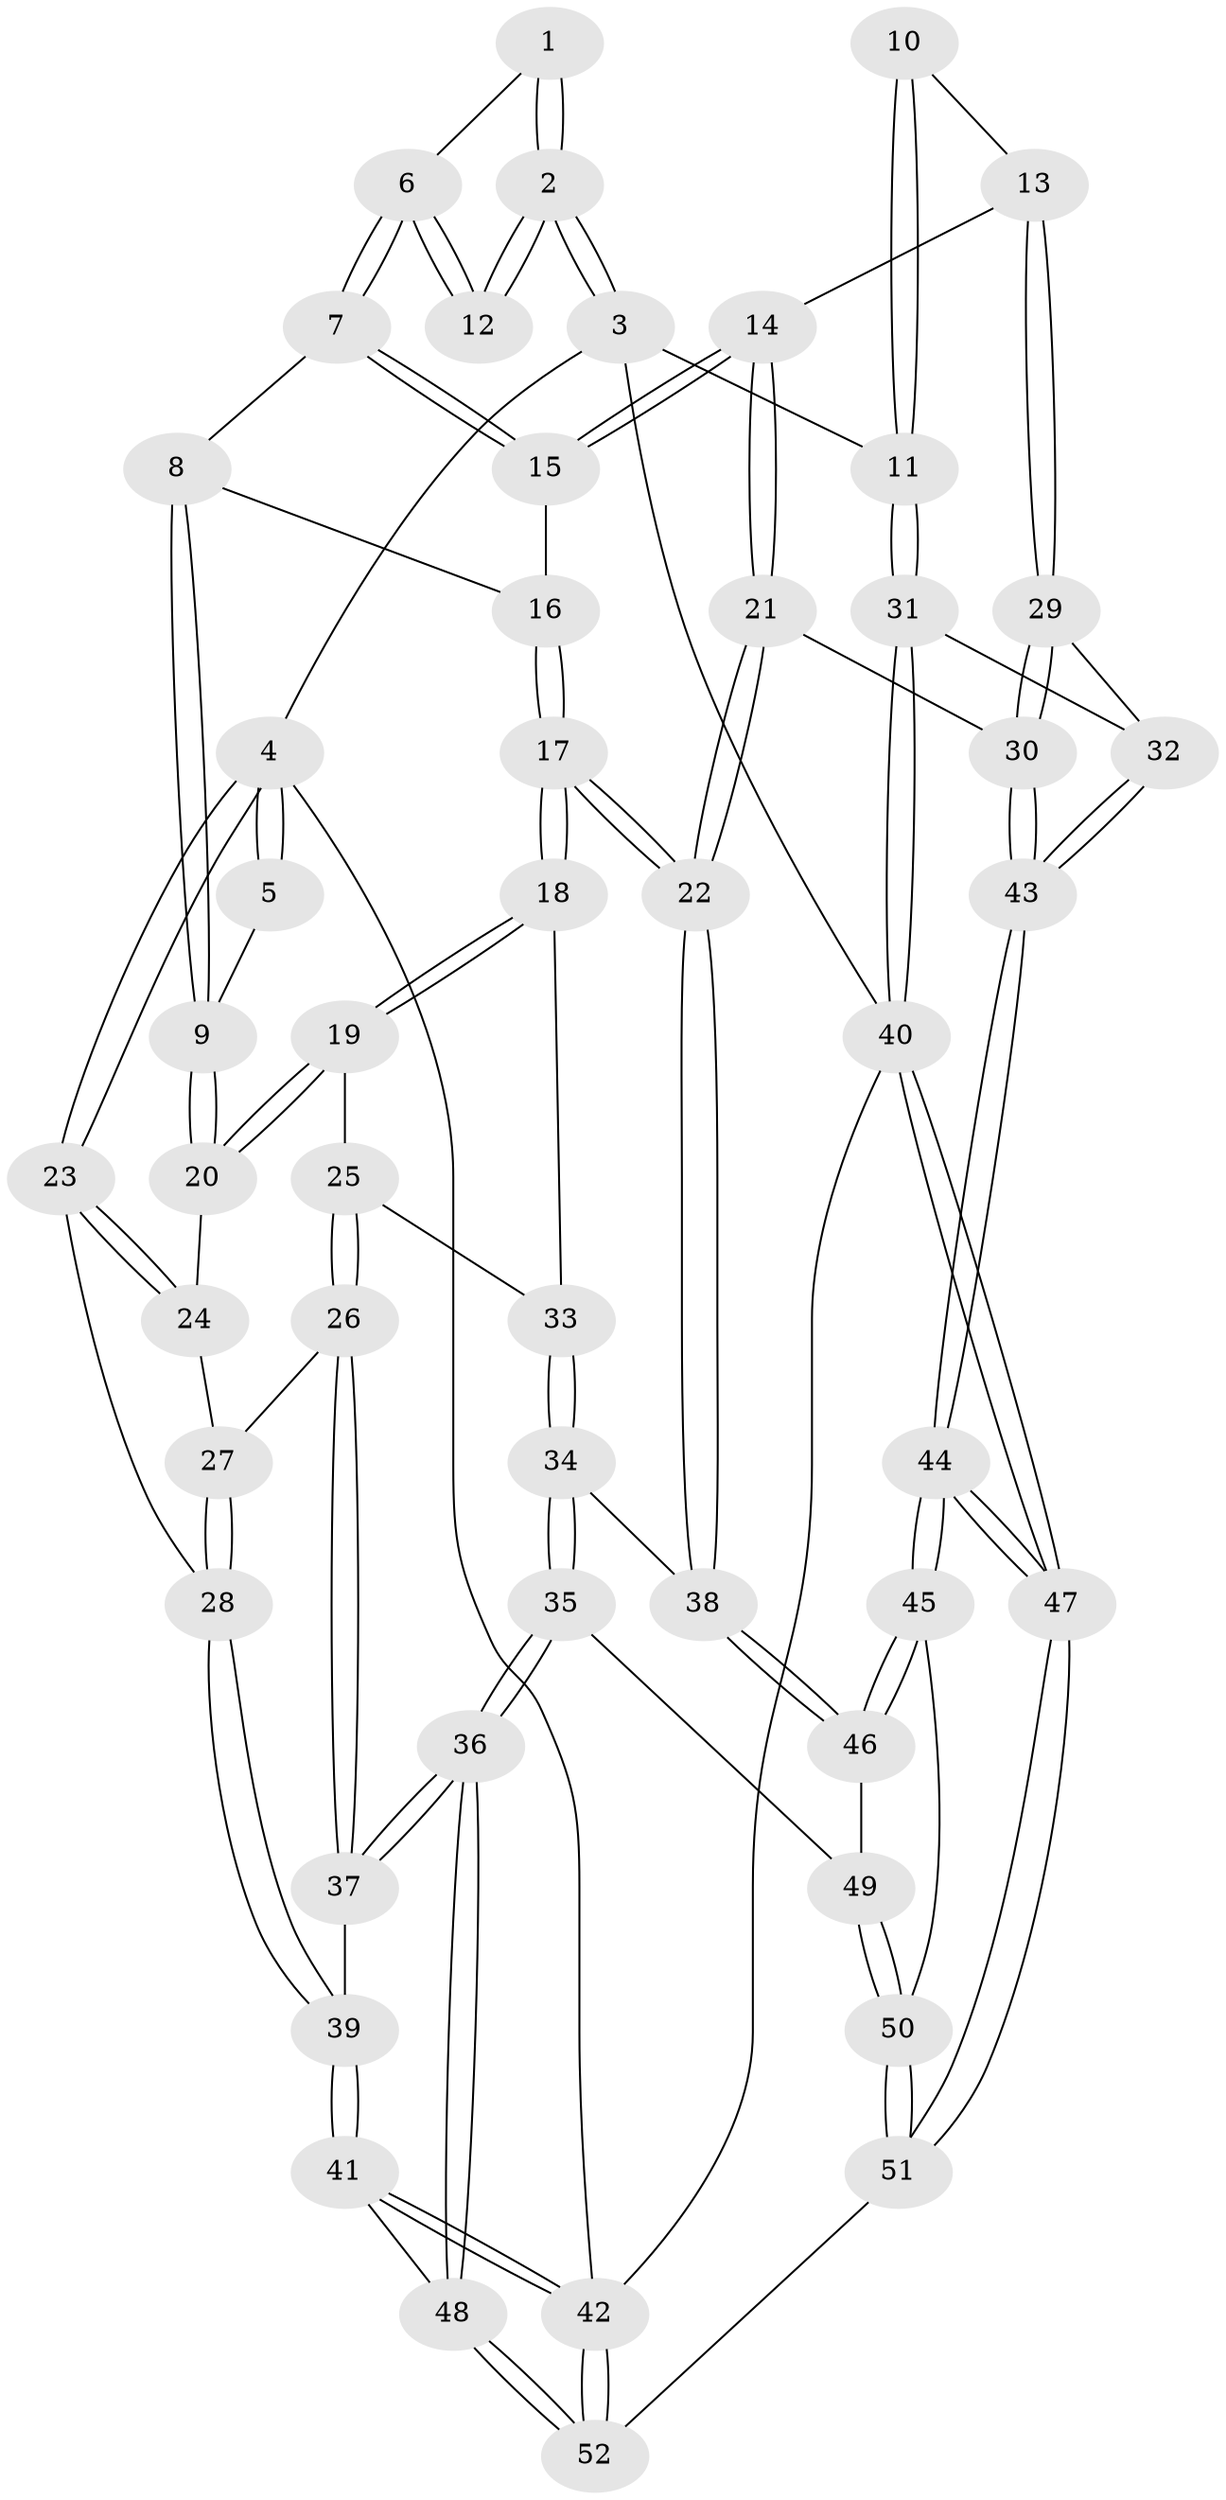 // Generated by graph-tools (version 1.1) at 2025/11/02/27/25 16:11:56]
// undirected, 52 vertices, 127 edges
graph export_dot {
graph [start="1"]
  node [color=gray90,style=filled];
  1 [pos="+0.5425275301169078+0"];
  2 [pos="+1+0"];
  3 [pos="+1+0"];
  4 [pos="+0+0"];
  5 [pos="+0.49226165977728387+0"];
  6 [pos="+0.7346463549329861+0.2571168162284577"];
  7 [pos="+0.725721458969374+0.26995635081300834"];
  8 [pos="+0.5267138677586284+0.24111637617620083"];
  9 [pos="+0.36644703267383366+0.18310594359263727"];
  10 [pos="+0.8652475129527502+0.30604375696188735"];
  11 [pos="+1+0.39607662211349376"];
  12 [pos="+0.7916405179262739+0.24693788912794473"];
  13 [pos="+0.8007602315520593+0.4481871025508681"];
  14 [pos="+0.7500974458358209+0.3796295160618774"];
  15 [pos="+0.7207792854293861+0.28434363401124574"];
  16 [pos="+0.6394594500655756+0.3458610878086565"];
  17 [pos="+0.5217389729973456+0.4946665926204804"];
  18 [pos="+0.44575515773894436+0.39562420357716693"];
  19 [pos="+0.4358648401843741+0.37720902099171805"];
  20 [pos="+0.3562808460768901+0.1973775523683873"];
  21 [pos="+0.5593827370988227+0.5171820090897279"];
  22 [pos="+0.5264975815170893+0.511089423169495"];
  23 [pos="+0+0.1292757905012497"];
  24 [pos="+0.316793747247424+0.20861585531268842"];
  25 [pos="+0.24285593196432959+0.47782246622399865"];
  26 [pos="+0.21218396454453758+0.47118445870736986"];
  27 [pos="+0.19410073269603+0.4179018414897451"];
  28 [pos="+0+0.41873583930927305"];
  29 [pos="+0.8103297897034814+0.47417904968017094"];
  30 [pos="+0.6723062236690823+0.553422671190264"];
  31 [pos="+1+0.4895823694088519"];
  32 [pos="+0.9435015972970228+0.5169834066608285"];
  33 [pos="+0.29069463677130647+0.49810748900149904"];
  34 [pos="+0.38514565593041+0.6682953086178786"];
  35 [pos="+0.3441500315669849+0.7026347301398388"];
  36 [pos="+0.24995265007185108+0.7388616732747686"];
  37 [pos="+0.16637822908556665+0.6354686188156661"];
  38 [pos="+0.4611423694405518+0.6265137963396696"];
  39 [pos="+0+0.5312424668081868"];
  40 [pos="+1+1"];
  41 [pos="+0+0.9417835395162524"];
  42 [pos="+0+1"];
  43 [pos="+0.7722750533527307+0.7229790360006251"];
  44 [pos="+0.7719750611814018+0.8542409148431358"];
  45 [pos="+0.7458341267516795+0.8493890056266983"];
  46 [pos="+0.5965003488448386+0.7704916618252742"];
  47 [pos="+1+1"];
  48 [pos="+0.23643721295419792+0.7693925404637929"];
  49 [pos="+0.47070468970380686+0.865913146213707"];
  50 [pos="+0.4814403031677778+0.9429934966175046"];
  51 [pos="+0.3473555022677246+1"];
  52 [pos="+0.29783762050819673+1"];
  1 -- 2;
  1 -- 2;
  1 -- 6;
  2 -- 3;
  2 -- 3;
  2 -- 12;
  2 -- 12;
  3 -- 4;
  3 -- 11;
  3 -- 40;
  4 -- 5;
  4 -- 5;
  4 -- 23;
  4 -- 23;
  4 -- 42;
  5 -- 9;
  6 -- 7;
  6 -- 7;
  6 -- 12;
  6 -- 12;
  7 -- 8;
  7 -- 15;
  7 -- 15;
  8 -- 9;
  8 -- 9;
  8 -- 16;
  9 -- 20;
  9 -- 20;
  10 -- 11;
  10 -- 11;
  10 -- 13;
  11 -- 31;
  11 -- 31;
  13 -- 14;
  13 -- 29;
  13 -- 29;
  14 -- 15;
  14 -- 15;
  14 -- 21;
  14 -- 21;
  15 -- 16;
  16 -- 17;
  16 -- 17;
  17 -- 18;
  17 -- 18;
  17 -- 22;
  17 -- 22;
  18 -- 19;
  18 -- 19;
  18 -- 33;
  19 -- 20;
  19 -- 20;
  19 -- 25;
  20 -- 24;
  21 -- 22;
  21 -- 22;
  21 -- 30;
  22 -- 38;
  22 -- 38;
  23 -- 24;
  23 -- 24;
  23 -- 28;
  24 -- 27;
  25 -- 26;
  25 -- 26;
  25 -- 33;
  26 -- 27;
  26 -- 37;
  26 -- 37;
  27 -- 28;
  27 -- 28;
  28 -- 39;
  28 -- 39;
  29 -- 30;
  29 -- 30;
  29 -- 32;
  30 -- 43;
  30 -- 43;
  31 -- 32;
  31 -- 40;
  31 -- 40;
  32 -- 43;
  32 -- 43;
  33 -- 34;
  33 -- 34;
  34 -- 35;
  34 -- 35;
  34 -- 38;
  35 -- 36;
  35 -- 36;
  35 -- 49;
  36 -- 37;
  36 -- 37;
  36 -- 48;
  36 -- 48;
  37 -- 39;
  38 -- 46;
  38 -- 46;
  39 -- 41;
  39 -- 41;
  40 -- 47;
  40 -- 47;
  40 -- 42;
  41 -- 42;
  41 -- 42;
  41 -- 48;
  42 -- 52;
  42 -- 52;
  43 -- 44;
  43 -- 44;
  44 -- 45;
  44 -- 45;
  44 -- 47;
  44 -- 47;
  45 -- 46;
  45 -- 46;
  45 -- 50;
  46 -- 49;
  47 -- 51;
  47 -- 51;
  48 -- 52;
  48 -- 52;
  49 -- 50;
  49 -- 50;
  50 -- 51;
  50 -- 51;
  51 -- 52;
}

